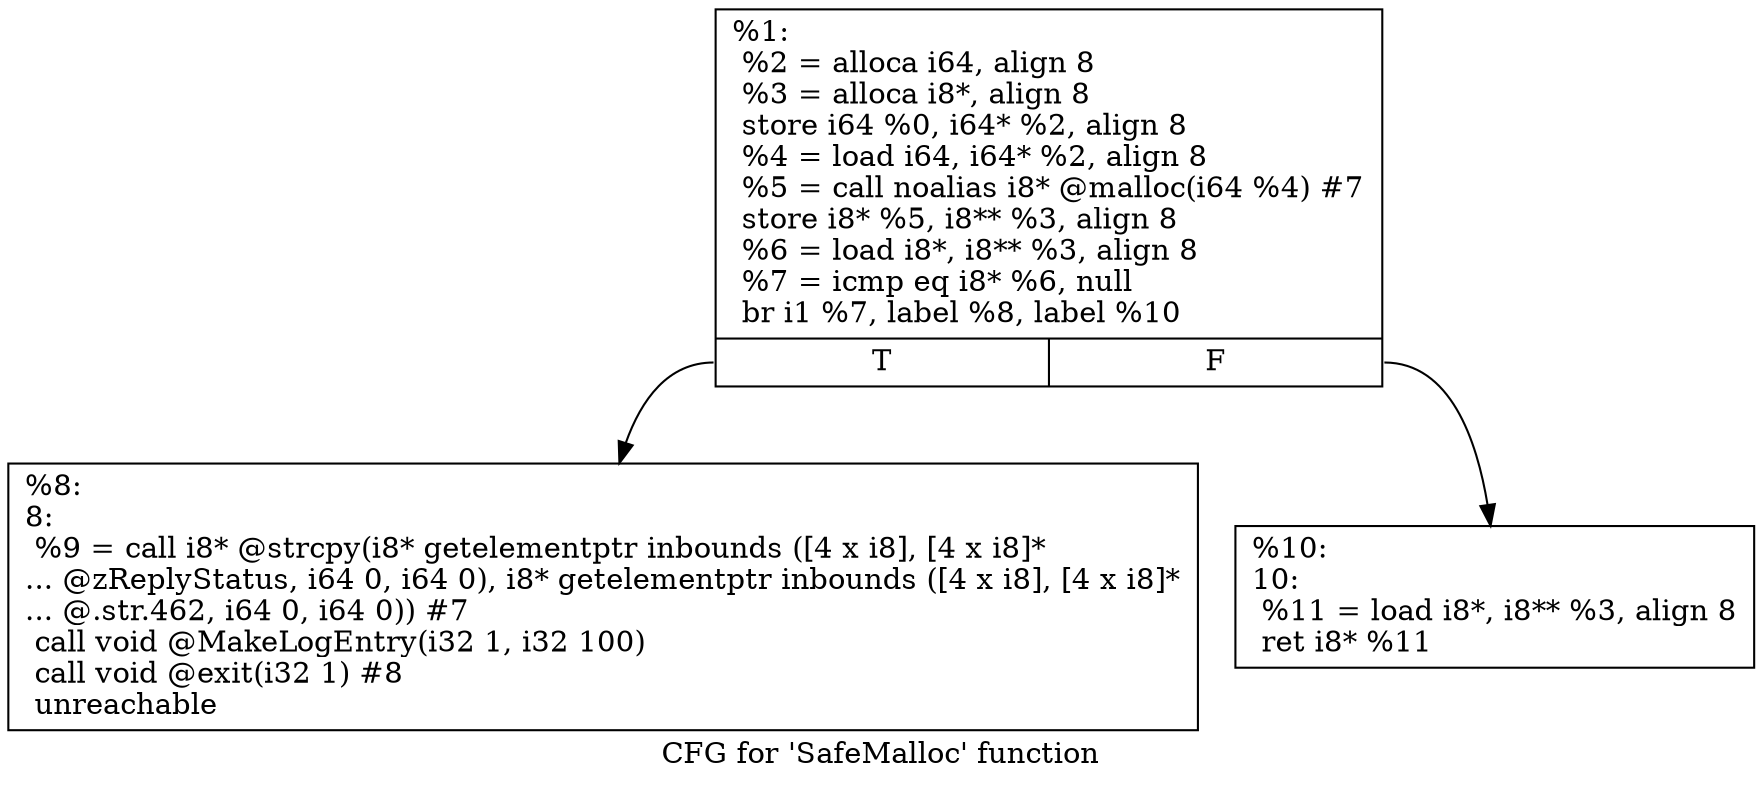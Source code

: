 digraph "CFG for 'SafeMalloc' function" {
	label="CFG for 'SafeMalloc' function";

	Node0x16f0b80 [shape=record,label="{%1:\l  %2 = alloca i64, align 8\l  %3 = alloca i8*, align 8\l  store i64 %0, i64* %2, align 8\l  %4 = load i64, i64* %2, align 8\l  %5 = call noalias i8* @malloc(i64 %4) #7\l  store i8* %5, i8** %3, align 8\l  %6 = load i8*, i8** %3, align 8\l  %7 = icmp eq i8* %6, null\l  br i1 %7, label %8, label %10\l|{<s0>T|<s1>F}}"];
	Node0x16f0b80:s0 -> Node0x16f1030;
	Node0x16f0b80:s1 -> Node0x16f1080;
	Node0x16f1030 [shape=record,label="{%8:\l8:                                                \l  %9 = call i8* @strcpy(i8* getelementptr inbounds ([4 x i8], [4 x i8]*\l... @zReplyStatus, i64 0, i64 0), i8* getelementptr inbounds ([4 x i8], [4 x i8]*\l... @.str.462, i64 0, i64 0)) #7\l  call void @MakeLogEntry(i32 1, i32 100)\l  call void @exit(i32 1) #8\l  unreachable\l}"];
	Node0x16f1080 [shape=record,label="{%10:\l10:                                               \l  %11 = load i8*, i8** %3, align 8\l  ret i8* %11\l}"];
}
